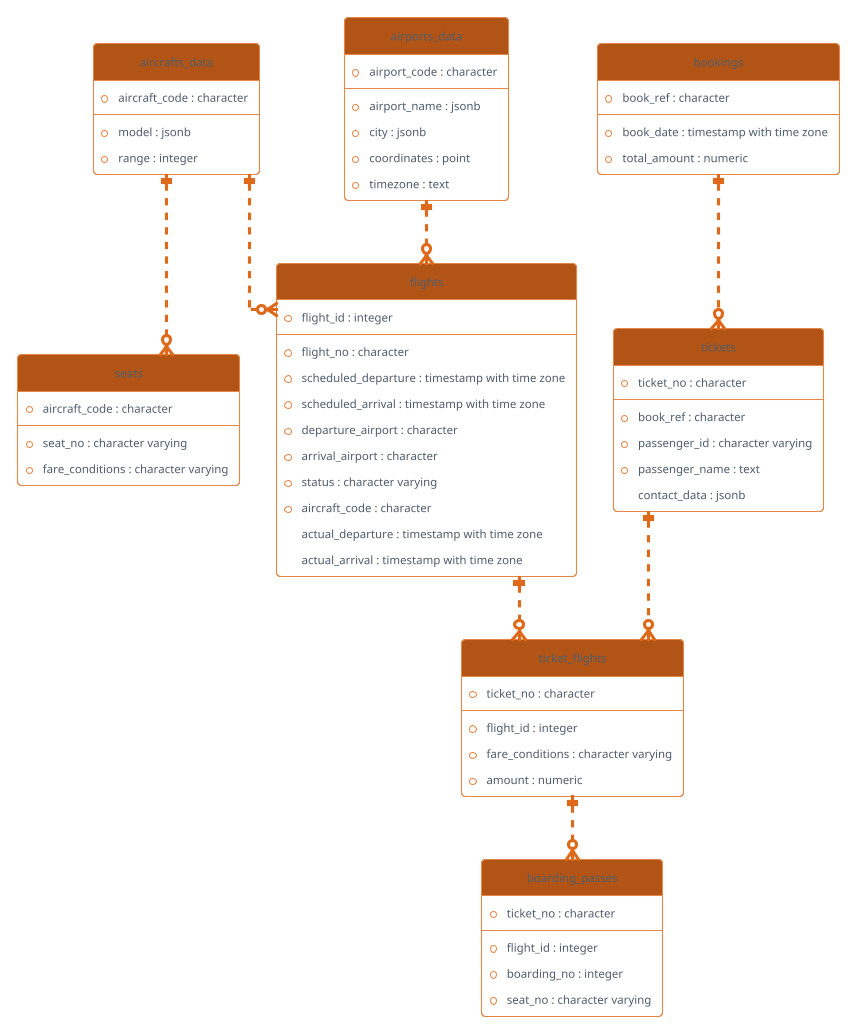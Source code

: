 






@startuml
!theme superhero-outline
' hide the spot
hide circle

' avoid problems with angled crows feet
skinparam linetype ortho



    entity "aircrafts_data" {
        * aircraft_code : character
        --
        * model : jsonb
        * range : integer
        }

    entity "airports_data" {
        * airport_code : character
        --
        * airport_name : jsonb
        * city : jsonb
        * coordinates : point
        * timezone : text
        }

    entity "boarding_passes" {
        * ticket_no : character
        --
        * flight_id : integer
        * boarding_no : integer
        * seat_no : character varying
        }

    entity "bookings" {
        * book_ref : character
        --
        * book_date : timestamp with time zone
        * total_amount : numeric
        }

    entity "flights" {
        * flight_id : integer
        --
        * flight_no : character
        * scheduled_departure : timestamp with time zone
        * scheduled_arrival : timestamp with time zone
        * departure_airport : character
        * arrival_airport : character
        * status : character varying
        * aircraft_code : character
         actual_departure : timestamp with time zone
         actual_arrival : timestamp with time zone
        }

    entity "seats" {
        * aircraft_code : character
        --
        * seat_no : character varying
        * fare_conditions : character varying
        }

    entity "ticket_flights" {
        * ticket_no : character
        --
        * flight_id : integer
        * fare_conditions : character varying
        * amount : numeric
        }

    entity "tickets" {
        * ticket_no : character
        --
        * book_ref : character
        * passenger_id : character varying
        * passenger_name : text
         contact_data : jsonb
        }




    aircrafts_data ||..o{ flights

    aircrafts_data ||..o{ seats

    airports_data ||..o{ flights

    bookings ||..o{ tickets

    flights ||..o{ ticket_flights

    ticket_flights ||..o{ boarding_passes

    tickets ||..o{ ticket_flights



@enduml
